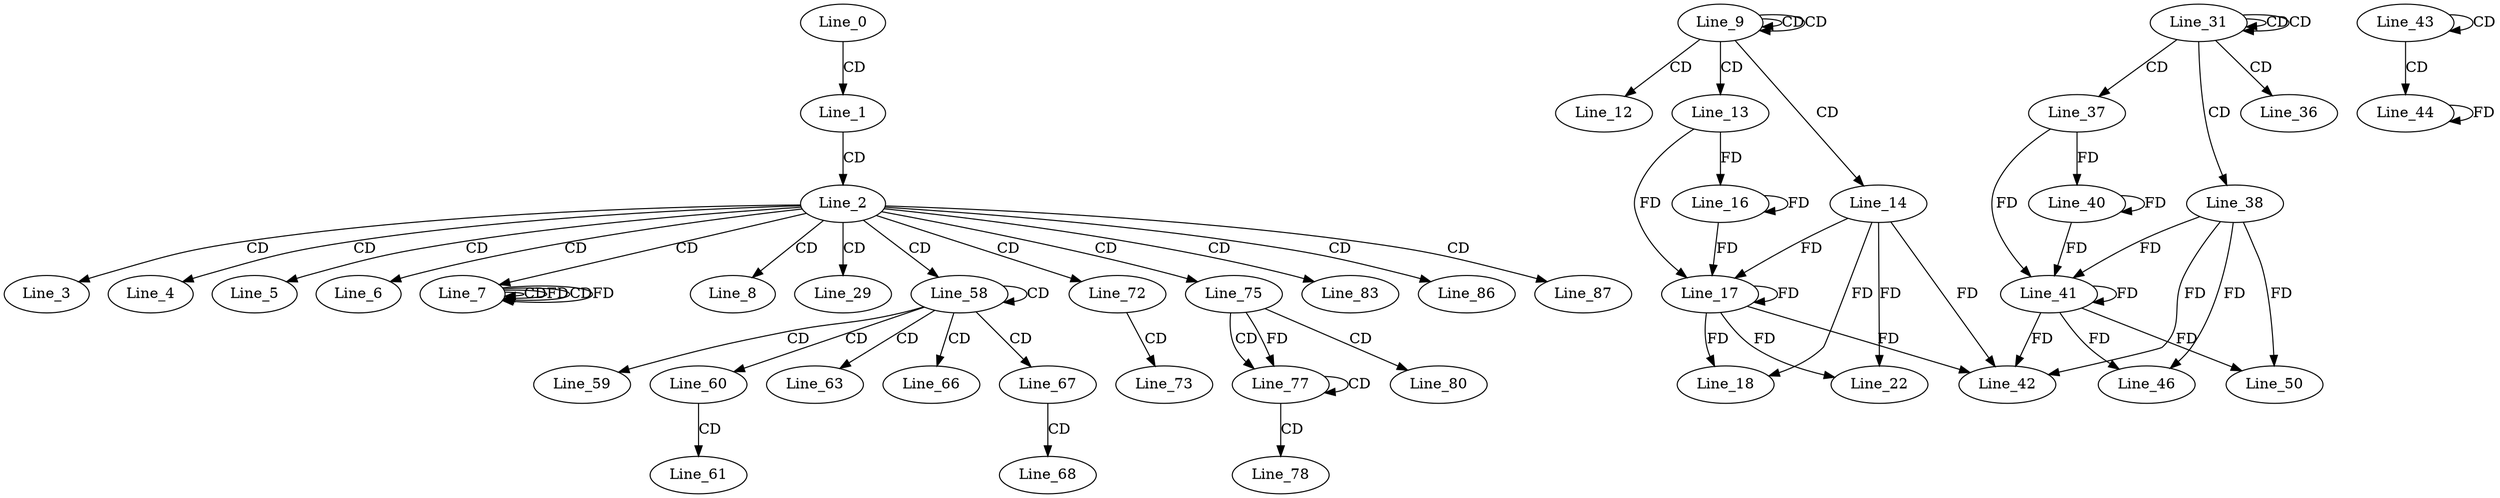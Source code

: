 digraph G {
  Line_0;
  Line_1;
  Line_2;
  Line_3;
  Line_4;
  Line_5;
  Line_6;
  Line_7;
  Line_7;
  Line_7;
  Line_7;
  Line_8;
  Line_9;
  Line_9;
  Line_9;
  Line_12;
  Line_13;
  Line_14;
  Line_16;
  Line_17;
  Line_17;
  Line_18;
  Line_22;
  Line_29;
  Line_31;
  Line_31;
  Line_31;
  Line_31;
  Line_36;
  Line_37;
  Line_38;
  Line_40;
  Line_41;
  Line_41;
  Line_42;
  Line_43;
  Line_43;
  Line_44;
  Line_46;
  Line_50;
  Line_58;
  Line_59;
  Line_60;
  Line_61;
  Line_63;
  Line_66;
  Line_67;
  Line_68;
  Line_72;
  Line_73;
  Line_75;
  Line_75;
  Line_77;
  Line_77;
  Line_78;
  Line_80;
  Line_83;
  Line_86;
  Line_87;
  Line_0 -> Line_1 [ label="CD" ];
  Line_1 -> Line_2 [ label="CD" ];
  Line_2 -> Line_3 [ label="CD" ];
  Line_2 -> Line_4 [ label="CD" ];
  Line_2 -> Line_5 [ label="CD" ];
  Line_2 -> Line_6 [ label="CD" ];
  Line_2 -> Line_7 [ label="CD" ];
  Line_7 -> Line_7 [ label="CD" ];
  Line_7 -> Line_7 [ label="FD" ];
  Line_7 -> Line_7 [ label="CD" ];
  Line_7 -> Line_7 [ label="FD" ];
  Line_2 -> Line_8 [ label="CD" ];
  Line_9 -> Line_9 [ label="CD" ];
  Line_9 -> Line_9 [ label="CD" ];
  Line_9 -> Line_12 [ label="CD" ];
  Line_9 -> Line_13 [ label="CD" ];
  Line_9 -> Line_14 [ label="CD" ];
  Line_13 -> Line_16 [ label="FD" ];
  Line_16 -> Line_16 [ label="FD" ];
  Line_14 -> Line_17 [ label="FD" ];
  Line_17 -> Line_17 [ label="FD" ];
  Line_13 -> Line_17 [ label="FD" ];
  Line_16 -> Line_17 [ label="FD" ];
  Line_14 -> Line_18 [ label="FD" ];
  Line_17 -> Line_18 [ label="FD" ];
  Line_14 -> Line_22 [ label="FD" ];
  Line_17 -> Line_22 [ label="FD" ];
  Line_2 -> Line_29 [ label="CD" ];
  Line_31 -> Line_31 [ label="CD" ];
  Line_31 -> Line_31 [ label="CD" ];
  Line_31 -> Line_36 [ label="CD" ];
  Line_31 -> Line_37 [ label="CD" ];
  Line_31 -> Line_38 [ label="CD" ];
  Line_37 -> Line_40 [ label="FD" ];
  Line_40 -> Line_40 [ label="FD" ];
  Line_38 -> Line_41 [ label="FD" ];
  Line_41 -> Line_41 [ label="FD" ];
  Line_37 -> Line_41 [ label="FD" ];
  Line_40 -> Line_41 [ label="FD" ];
  Line_38 -> Line_42 [ label="FD" ];
  Line_41 -> Line_42 [ label="FD" ];
  Line_14 -> Line_42 [ label="FD" ];
  Line_17 -> Line_42 [ label="FD" ];
  Line_43 -> Line_43 [ label="CD" ];
  Line_43 -> Line_44 [ label="CD" ];
  Line_44 -> Line_44 [ label="FD" ];
  Line_38 -> Line_46 [ label="FD" ];
  Line_41 -> Line_46 [ label="FD" ];
  Line_38 -> Line_50 [ label="FD" ];
  Line_41 -> Line_50 [ label="FD" ];
  Line_2 -> Line_58 [ label="CD" ];
  Line_58 -> Line_58 [ label="CD" ];
  Line_58 -> Line_59 [ label="CD" ];
  Line_58 -> Line_60 [ label="CD" ];
  Line_60 -> Line_61 [ label="CD" ];
  Line_58 -> Line_63 [ label="CD" ];
  Line_58 -> Line_66 [ label="CD" ];
  Line_58 -> Line_67 [ label="CD" ];
  Line_67 -> Line_68 [ label="CD" ];
  Line_2 -> Line_72 [ label="CD" ];
  Line_72 -> Line_73 [ label="CD" ];
  Line_2 -> Line_75 [ label="CD" ];
  Line_75 -> Line_77 [ label="CD" ];
  Line_77 -> Line_77 [ label="CD" ];
  Line_75 -> Line_77 [ label="FD" ];
  Line_77 -> Line_78 [ label="CD" ];
  Line_75 -> Line_80 [ label="CD" ];
  Line_2 -> Line_83 [ label="CD" ];
  Line_2 -> Line_86 [ label="CD" ];
  Line_2 -> Line_87 [ label="CD" ];
}
